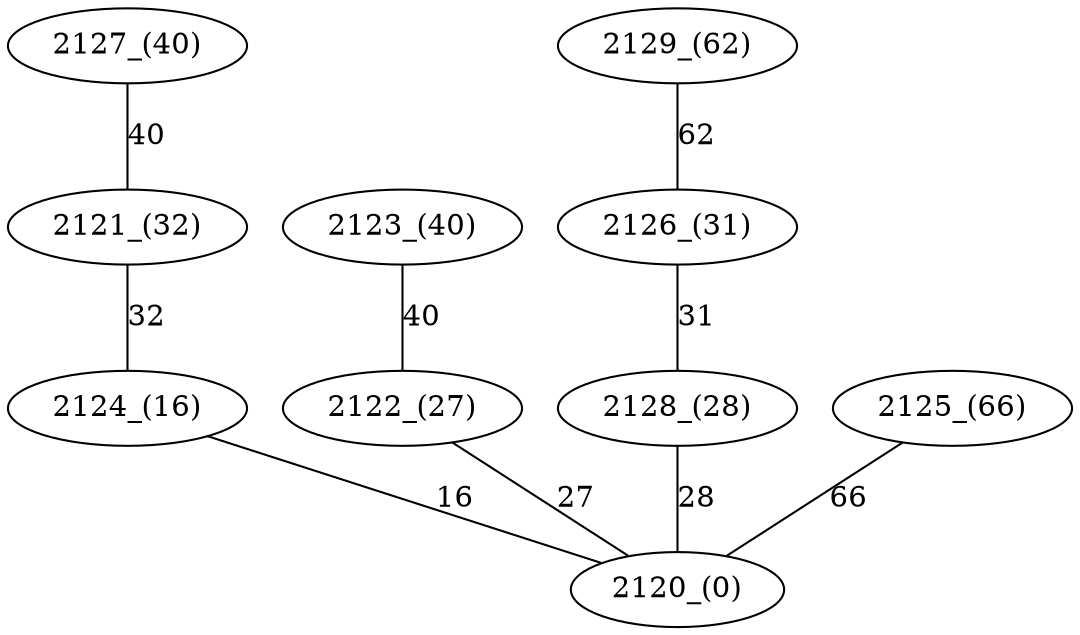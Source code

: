 graph {
    "2120_(0)" [weight=0,]
    "2124_(16)" [weight=16,]
    "2122_(27)" [weight=27,]
    "2128_(28)" [weight=28,]
    "2126_(31)" [weight=31,]
    "2121_(32)" [weight=32,]
    "2123_(40)" [weight=40,]
    "2127_(40)" [weight=40,]
    "2129_(62)" [weight=62,]
    "2125_(66)" [weight=66,]
    "2124_(16)" -- "2120_(0)" [label=16, weight=16]
    "2122_(27)" -- "2120_(0)" [label=27, weight=27]
    "2128_(28)" -- "2120_(0)" [label=28, weight=28]
    "2126_(31)" -- "2128_(28)" [label=31, weight=31]
    "2121_(32)" -- "2124_(16)" [label=32, weight=32]
    "2123_(40)" -- "2122_(27)" [label=40, weight=40]
    "2127_(40)" -- "2121_(32)" [label=40, weight=40]
    "2129_(62)" -- "2126_(31)" [label=62, weight=62]
    "2125_(66)" -- "2120_(0)" [label=66, weight=66]
}
